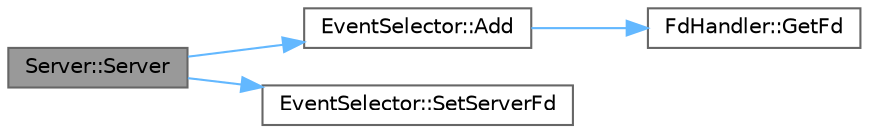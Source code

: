 digraph "Server::Server"
{
 // LATEX_PDF_SIZE
  bgcolor="transparent";
  edge [fontname=Helvetica,fontsize=10,labelfontname=Helvetica,labelfontsize=10];
  node [fontname=Helvetica,fontsize=10,shape=box,height=0.2,width=0.4];
  rankdir="LR";
  Node1 [id="Node000001",label="Server::Server",height=0.2,width=0.4,color="gray40", fillcolor="grey60", style="filled", fontcolor="black",tooltip="Конструктор для сервера."];
  Node1 -> Node2 [id="edge1_Node000001_Node000002",color="steelblue1",style="solid",tooltip=" "];
  Node2 [id="Node000002",label="EventSelector::Add",height=0.2,width=0.4,color="grey40", fillcolor="white", style="filled",URL="$class_event_selector.html#a8043af807f70322a768cfc88f260c92d",tooltip="Добавляет дескриптор файла в массив."];
  Node2 -> Node3 [id="edge2_Node000002_Node000003",color="steelblue1",style="solid",tooltip=" "];
  Node3 [id="Node000003",label="FdHandler::GetFd",height=0.2,width=0.4,color="grey40", fillcolor="white", style="filled",URL="$class_fd_handler.html#a99ab037a5e79aa296fc4c4752f4a368a",tooltip="Получает дескриптор файла."];
  Node1 -> Node4 [id="edge3_Node000001_Node000004",color="steelblue1",style="solid",tooltip=" "];
  Node4 [id="Node000004",label="EventSelector::SetServerFd",height=0.2,width=0.4,color="grey40", fillcolor="white", style="filled",URL="$class_event_selector.html#add557411afa2c53a68268edabe00e995",tooltip="Устанавливает дескриптор файла сервера."];
}
